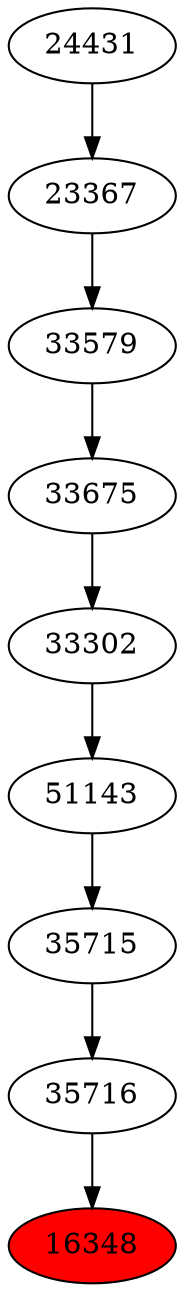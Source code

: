 strict digraph{ 
16348 [label="16348" fillcolor=red style=filled]
35716 -> 16348
35716 [label="35716"]
35715 -> 35716
35715 [label="35715"]
51143 -> 35715
51143 [label="51143"]
33302 -> 51143
33302 [label="33302"]
33675 -> 33302
33675 [label="33675"]
33579 -> 33675
33579 [label="33579"]
23367 -> 33579
23367 [label="23367"]
24431 -> 23367
24431 [label="24431"]
}